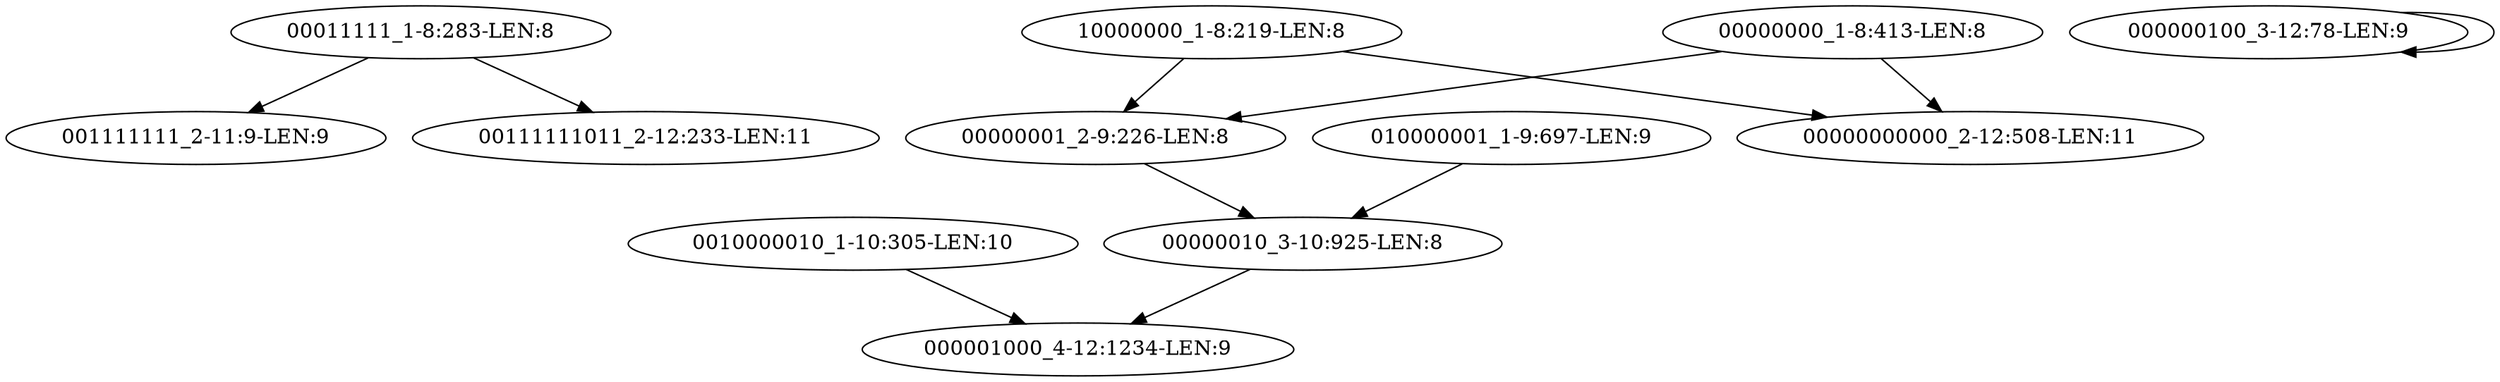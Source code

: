 digraph G {
    "00011111_1-8:283-LEN:8" -> "001111111_2-11:9-LEN:9";
    "00011111_1-8:283-LEN:8" -> "00111111011_2-12:233-LEN:11";
    "0010000010_1-10:305-LEN:10" -> "000001000_4-12:1234-LEN:9";
    "10000000_1-8:219-LEN:8" -> "00000000000_2-12:508-LEN:11";
    "10000000_1-8:219-LEN:8" -> "00000001_2-9:226-LEN:8";
    "00000000_1-8:413-LEN:8" -> "00000000000_2-12:508-LEN:11";
    "00000000_1-8:413-LEN:8" -> "00000001_2-9:226-LEN:8";
    "00000010_3-10:925-LEN:8" -> "000001000_4-12:1234-LEN:9";
    "00000001_2-9:226-LEN:8" -> "00000010_3-10:925-LEN:8";
    "000000100_3-12:78-LEN:9" -> "000000100_3-12:78-LEN:9";
    "010000001_1-9:697-LEN:9" -> "00000010_3-10:925-LEN:8";
}
